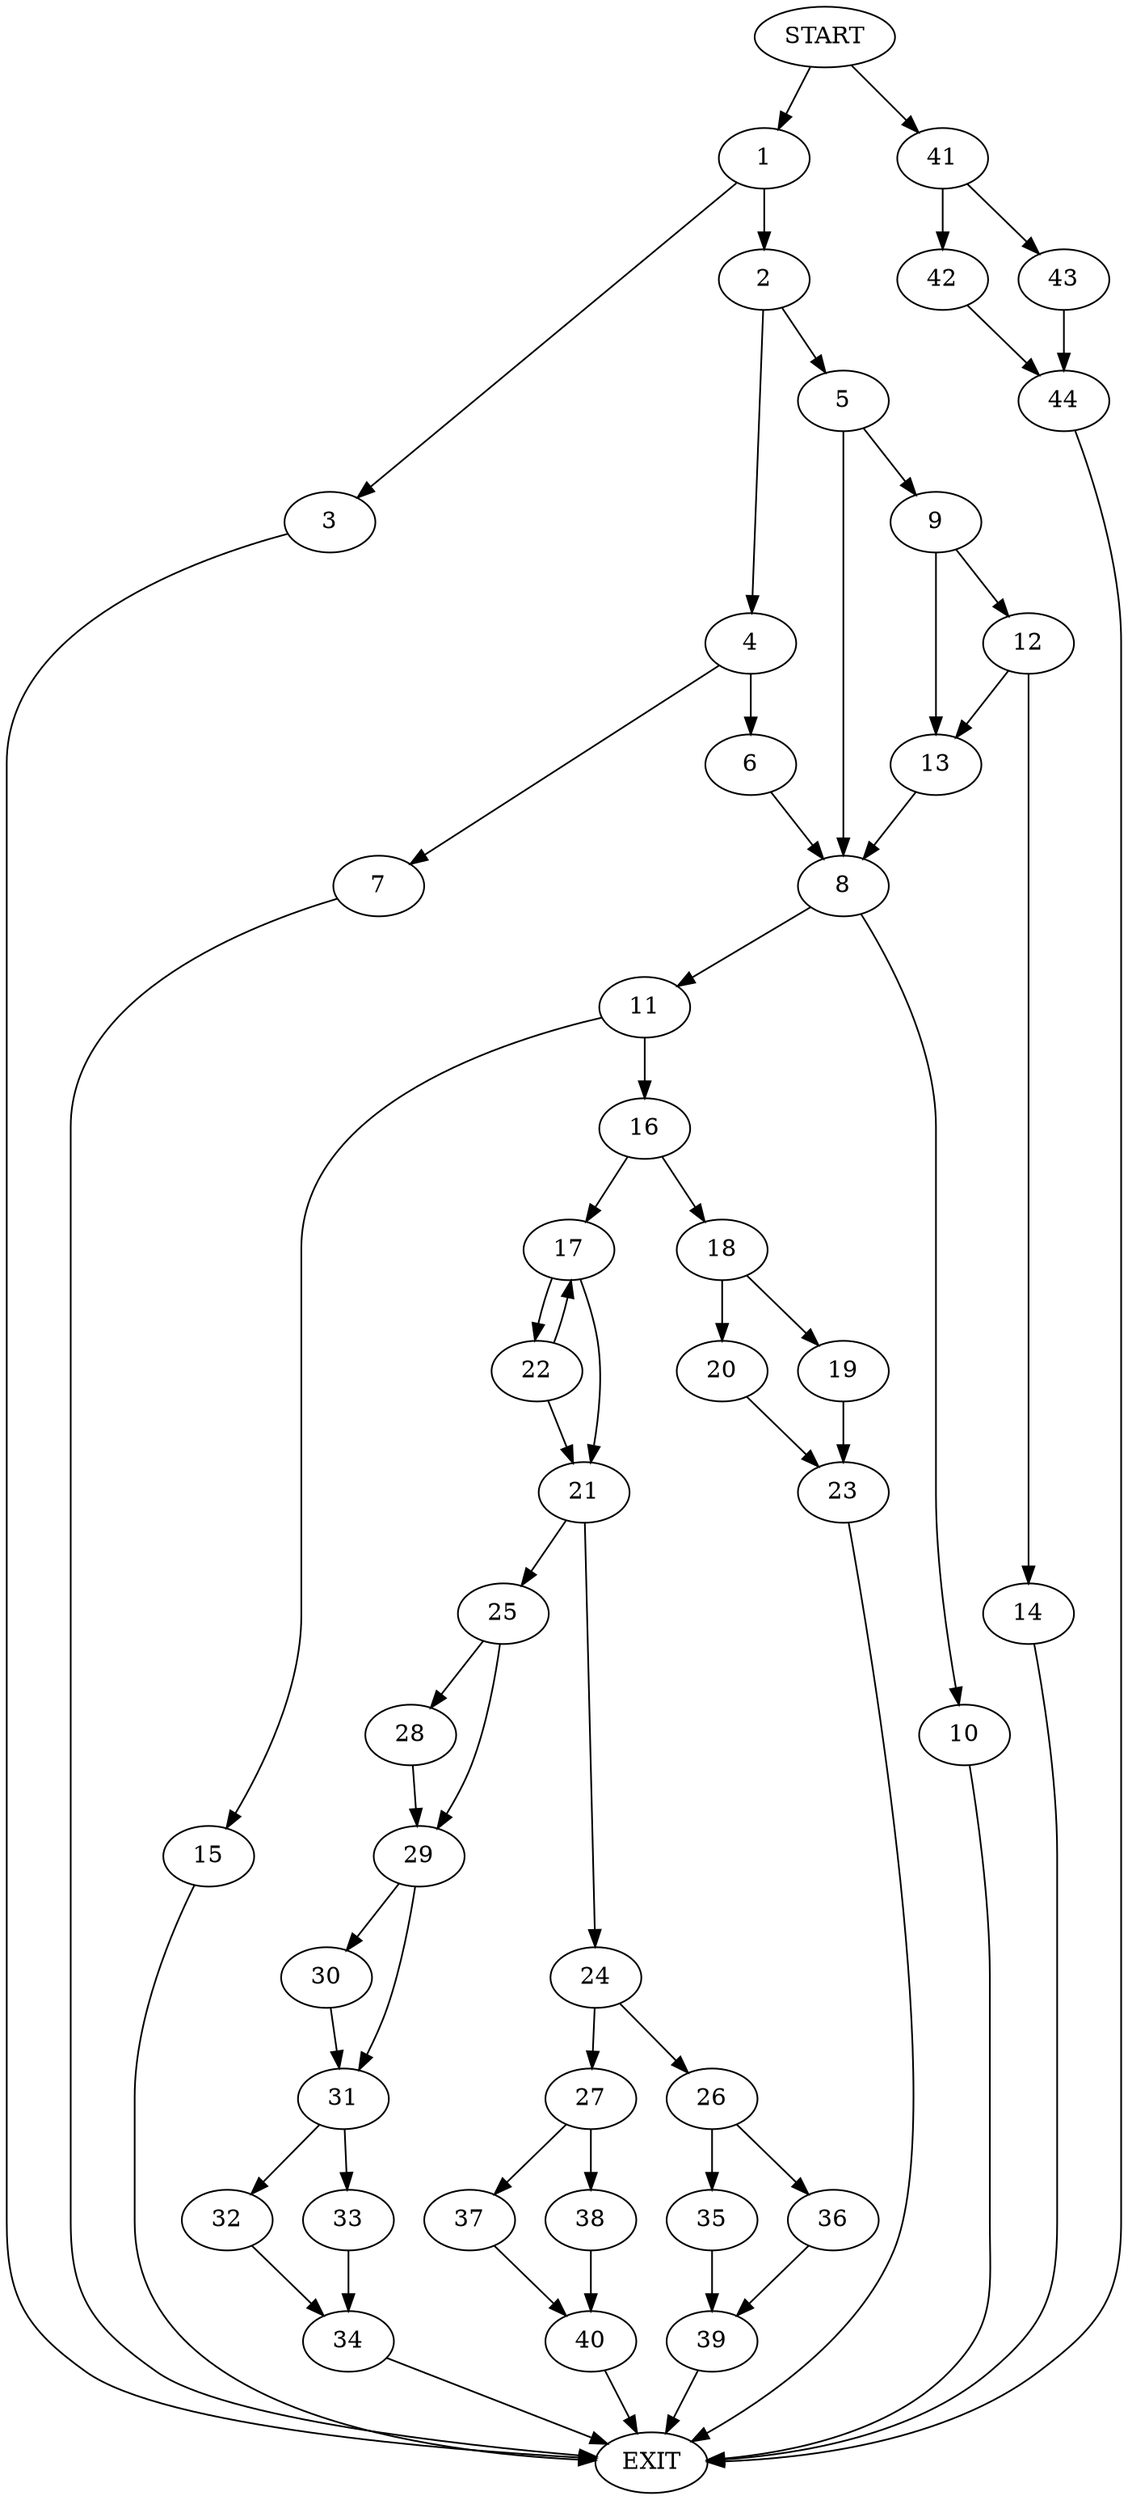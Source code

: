 digraph {
0 [label="START"]
45 [label="EXIT"]
0 -> 1
1 -> 2
1 -> 3
2 -> 4
2 -> 5
3 -> 45
4 -> 6
4 -> 7
5 -> 8
5 -> 9
6 -> 8
7 -> 45
8 -> 10
8 -> 11
9 -> 12
9 -> 13
12 -> 14
12 -> 13
13 -> 8
14 -> 45
10 -> 45
11 -> 15
11 -> 16
15 -> 45
16 -> 17
16 -> 18
18 -> 19
18 -> 20
17 -> 21
17 -> 22
19 -> 23
20 -> 23
23 -> 45
22 -> 21
22 -> 17
21 -> 24
21 -> 25
24 -> 26
24 -> 27
25 -> 28
25 -> 29
29 -> 30
29 -> 31
28 -> 29
31 -> 32
31 -> 33
30 -> 31
32 -> 34
33 -> 34
34 -> 45
26 -> 35
26 -> 36
27 -> 37
27 -> 38
36 -> 39
35 -> 39
39 -> 45
38 -> 40
37 -> 40
40 -> 45
0 -> 41
41 -> 42
41 -> 43
42 -> 44
43 -> 44
44 -> 45
}
